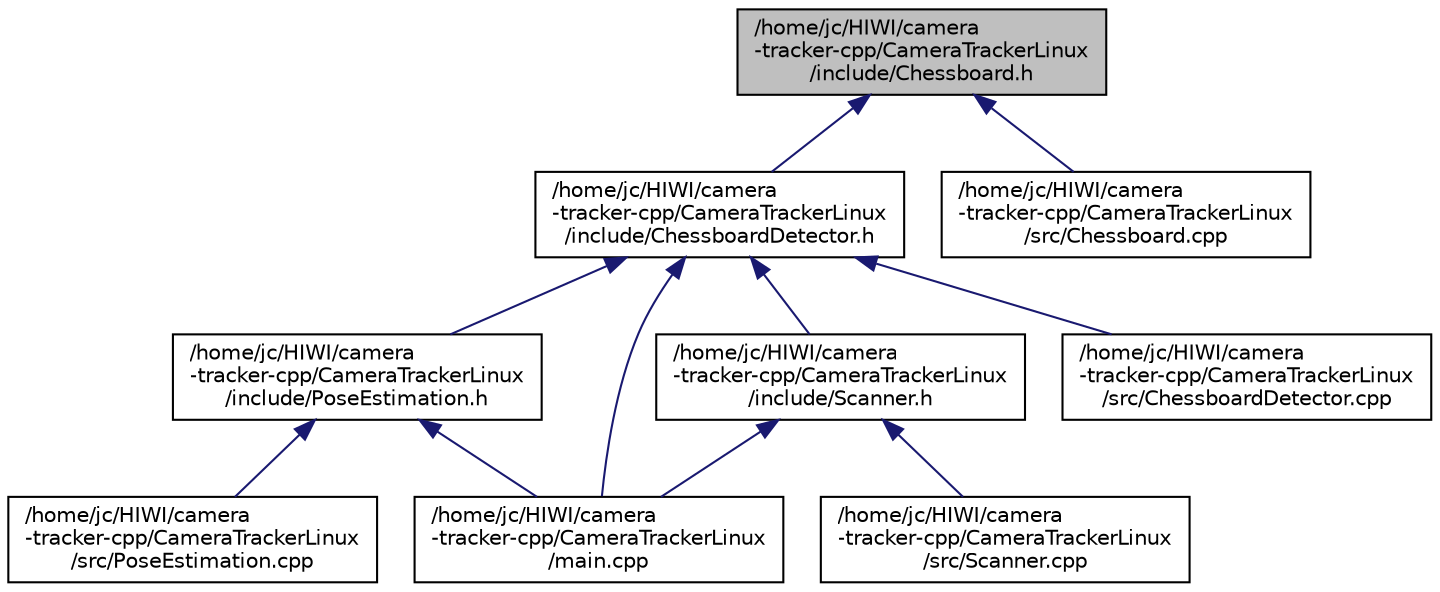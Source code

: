 digraph "/home/jc/HIWI/camera-tracker-cpp/CameraTrackerLinux/include/Chessboard.h"
{
 // INTERACTIVE_SVG=YES
  edge [fontname="Helvetica",fontsize="10",labelfontname="Helvetica",labelfontsize="10"];
  node [fontname="Helvetica",fontsize="10",shape=record];
  Node1 [label="/home/jc/HIWI/camera\l-tracker-cpp/CameraTrackerLinux\l/include/Chessboard.h",height=0.2,width=0.4,color="black", fillcolor="grey75", style="filled", fontcolor="black"];
  Node1 -> Node2 [dir="back",color="midnightblue",fontsize="10",style="solid"];
  Node2 [label="/home/jc/HIWI/camera\l-tracker-cpp/CameraTrackerLinux\l/include/ChessboardDetector.h",height=0.2,width=0.4,color="black", fillcolor="white", style="filled",URL="$_chessboard_detector_8h.html",tooltip="This file contains the declaration of the ChessboardDetector class. "];
  Node2 -> Node3 [dir="back",color="midnightblue",fontsize="10",style="solid"];
  Node3 [label="/home/jc/HIWI/camera\l-tracker-cpp/CameraTrackerLinux\l/include/PoseEstimation.h",height=0.2,width=0.4,color="black", fillcolor="white", style="filled",URL="$_pose_estimation_8h.html",tooltip="This file contains the declaration of the PoseEstimation class. "];
  Node3 -> Node4 [dir="back",color="midnightblue",fontsize="10",style="solid"];
  Node4 [label="/home/jc/HIWI/camera\l-tracker-cpp/CameraTrackerLinux\l/main.cpp",height=0.2,width=0.4,color="black", fillcolor="white", style="filled",URL="$main_8cpp.html"];
  Node3 -> Node5 [dir="back",color="midnightblue",fontsize="10",style="solid"];
  Node5 [label="/home/jc/HIWI/camera\l-tracker-cpp/CameraTrackerLinux\l/src/PoseEstimation.cpp",height=0.2,width=0.4,color="black", fillcolor="white", style="filled",URL="$_pose_estimation_8cpp.html"];
  Node2 -> Node6 [dir="back",color="midnightblue",fontsize="10",style="solid"];
  Node6 [label="/home/jc/HIWI/camera\l-tracker-cpp/CameraTrackerLinux\l/include/Scanner.h",height=0.2,width=0.4,color="black", fillcolor="white", style="filled",URL="$_scanner_8h.html",tooltip="This file contains the declaration of the Scanner class. "];
  Node6 -> Node4 [dir="back",color="midnightblue",fontsize="10",style="solid"];
  Node6 -> Node7 [dir="back",color="midnightblue",fontsize="10",style="solid"];
  Node7 [label="/home/jc/HIWI/camera\l-tracker-cpp/CameraTrackerLinux\l/src/Scanner.cpp",height=0.2,width=0.4,color="black", fillcolor="white", style="filled",URL="$_scanner_8cpp.html"];
  Node2 -> Node4 [dir="back",color="midnightblue",fontsize="10",style="solid"];
  Node2 -> Node8 [dir="back",color="midnightblue",fontsize="10",style="solid"];
  Node8 [label="/home/jc/HIWI/camera\l-tracker-cpp/CameraTrackerLinux\l/src/ChessboardDetector.cpp",height=0.2,width=0.4,color="black", fillcolor="white", style="filled",URL="$_chessboard_detector_8cpp.html"];
  Node1 -> Node9 [dir="back",color="midnightblue",fontsize="10",style="solid"];
  Node9 [label="/home/jc/HIWI/camera\l-tracker-cpp/CameraTrackerLinux\l/src/Chessboard.cpp",height=0.2,width=0.4,color="black", fillcolor="white", style="filled",URL="$_chessboard_8cpp.html"];
}
